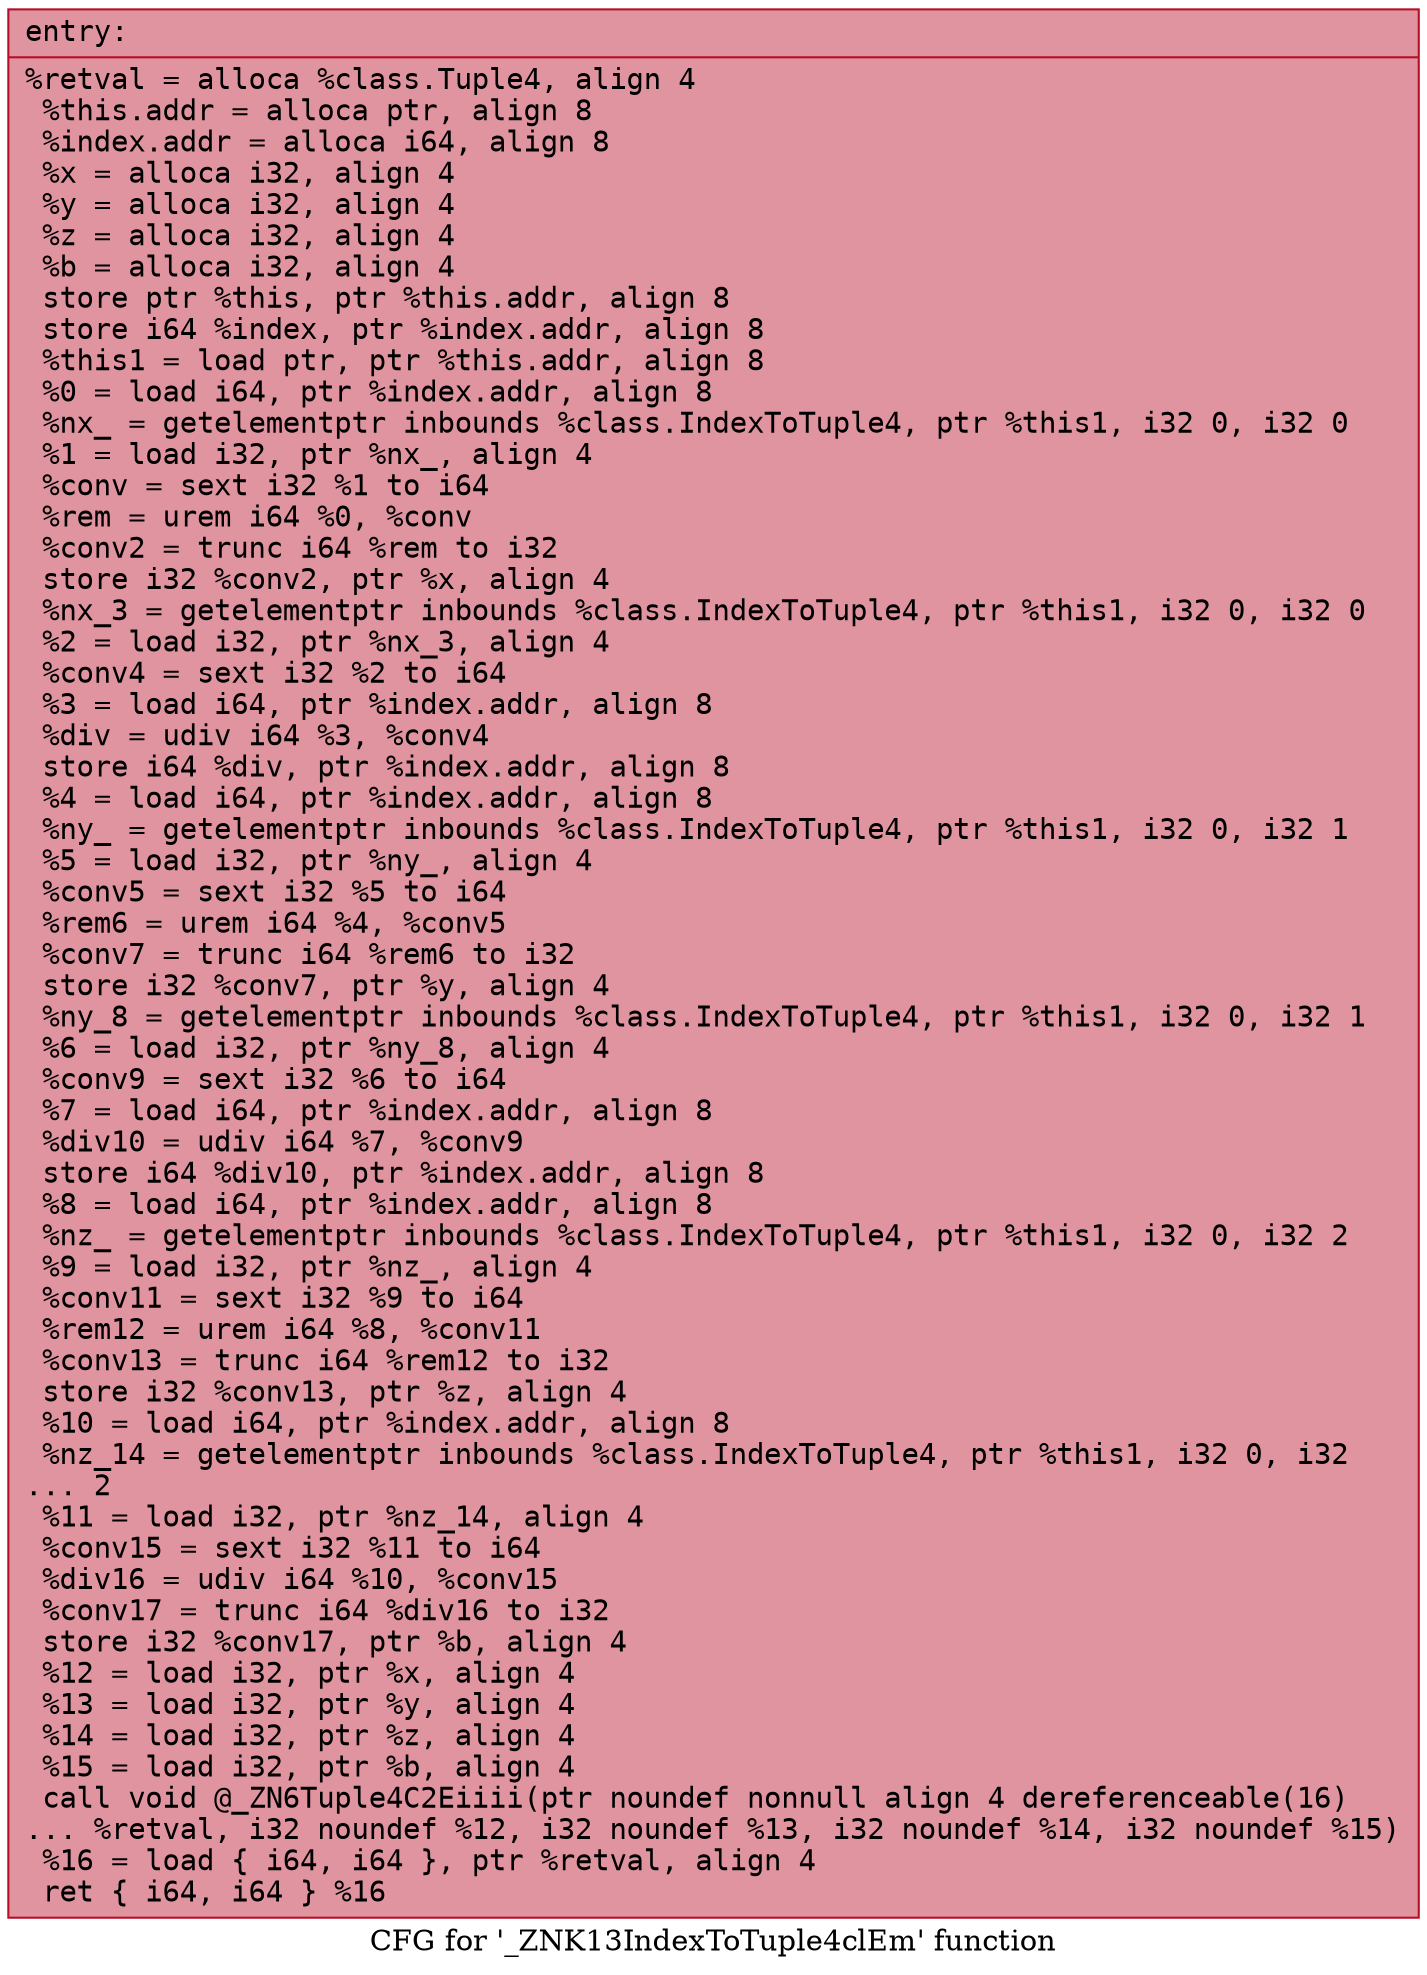 digraph "CFG for '_ZNK13IndexToTuple4clEm' function" {
	label="CFG for '_ZNK13IndexToTuple4clEm' function";

	Node0x55c60636d080 [shape=record,color="#b70d28ff", style=filled, fillcolor="#b70d2870" fontname="Courier",label="{entry:\l|  %retval = alloca %class.Tuple4, align 4\l  %this.addr = alloca ptr, align 8\l  %index.addr = alloca i64, align 8\l  %x = alloca i32, align 4\l  %y = alloca i32, align 4\l  %z = alloca i32, align 4\l  %b = alloca i32, align 4\l  store ptr %this, ptr %this.addr, align 8\l  store i64 %index, ptr %index.addr, align 8\l  %this1 = load ptr, ptr %this.addr, align 8\l  %0 = load i64, ptr %index.addr, align 8\l  %nx_ = getelementptr inbounds %class.IndexToTuple4, ptr %this1, i32 0, i32 0\l  %1 = load i32, ptr %nx_, align 4\l  %conv = sext i32 %1 to i64\l  %rem = urem i64 %0, %conv\l  %conv2 = trunc i64 %rem to i32\l  store i32 %conv2, ptr %x, align 4\l  %nx_3 = getelementptr inbounds %class.IndexToTuple4, ptr %this1, i32 0, i32 0\l  %2 = load i32, ptr %nx_3, align 4\l  %conv4 = sext i32 %2 to i64\l  %3 = load i64, ptr %index.addr, align 8\l  %div = udiv i64 %3, %conv4\l  store i64 %div, ptr %index.addr, align 8\l  %4 = load i64, ptr %index.addr, align 8\l  %ny_ = getelementptr inbounds %class.IndexToTuple4, ptr %this1, i32 0, i32 1\l  %5 = load i32, ptr %ny_, align 4\l  %conv5 = sext i32 %5 to i64\l  %rem6 = urem i64 %4, %conv5\l  %conv7 = trunc i64 %rem6 to i32\l  store i32 %conv7, ptr %y, align 4\l  %ny_8 = getelementptr inbounds %class.IndexToTuple4, ptr %this1, i32 0, i32 1\l  %6 = load i32, ptr %ny_8, align 4\l  %conv9 = sext i32 %6 to i64\l  %7 = load i64, ptr %index.addr, align 8\l  %div10 = udiv i64 %7, %conv9\l  store i64 %div10, ptr %index.addr, align 8\l  %8 = load i64, ptr %index.addr, align 8\l  %nz_ = getelementptr inbounds %class.IndexToTuple4, ptr %this1, i32 0, i32 2\l  %9 = load i32, ptr %nz_, align 4\l  %conv11 = sext i32 %9 to i64\l  %rem12 = urem i64 %8, %conv11\l  %conv13 = trunc i64 %rem12 to i32\l  store i32 %conv13, ptr %z, align 4\l  %10 = load i64, ptr %index.addr, align 8\l  %nz_14 = getelementptr inbounds %class.IndexToTuple4, ptr %this1, i32 0, i32\l... 2\l  %11 = load i32, ptr %nz_14, align 4\l  %conv15 = sext i32 %11 to i64\l  %div16 = udiv i64 %10, %conv15\l  %conv17 = trunc i64 %div16 to i32\l  store i32 %conv17, ptr %b, align 4\l  %12 = load i32, ptr %x, align 4\l  %13 = load i32, ptr %y, align 4\l  %14 = load i32, ptr %z, align 4\l  %15 = load i32, ptr %b, align 4\l  call void @_ZN6Tuple4C2Eiiii(ptr noundef nonnull align 4 dereferenceable(16)\l... %retval, i32 noundef %12, i32 noundef %13, i32 noundef %14, i32 noundef %15)\l  %16 = load \{ i64, i64 \}, ptr %retval, align 4\l  ret \{ i64, i64 \} %16\l}"];
}
